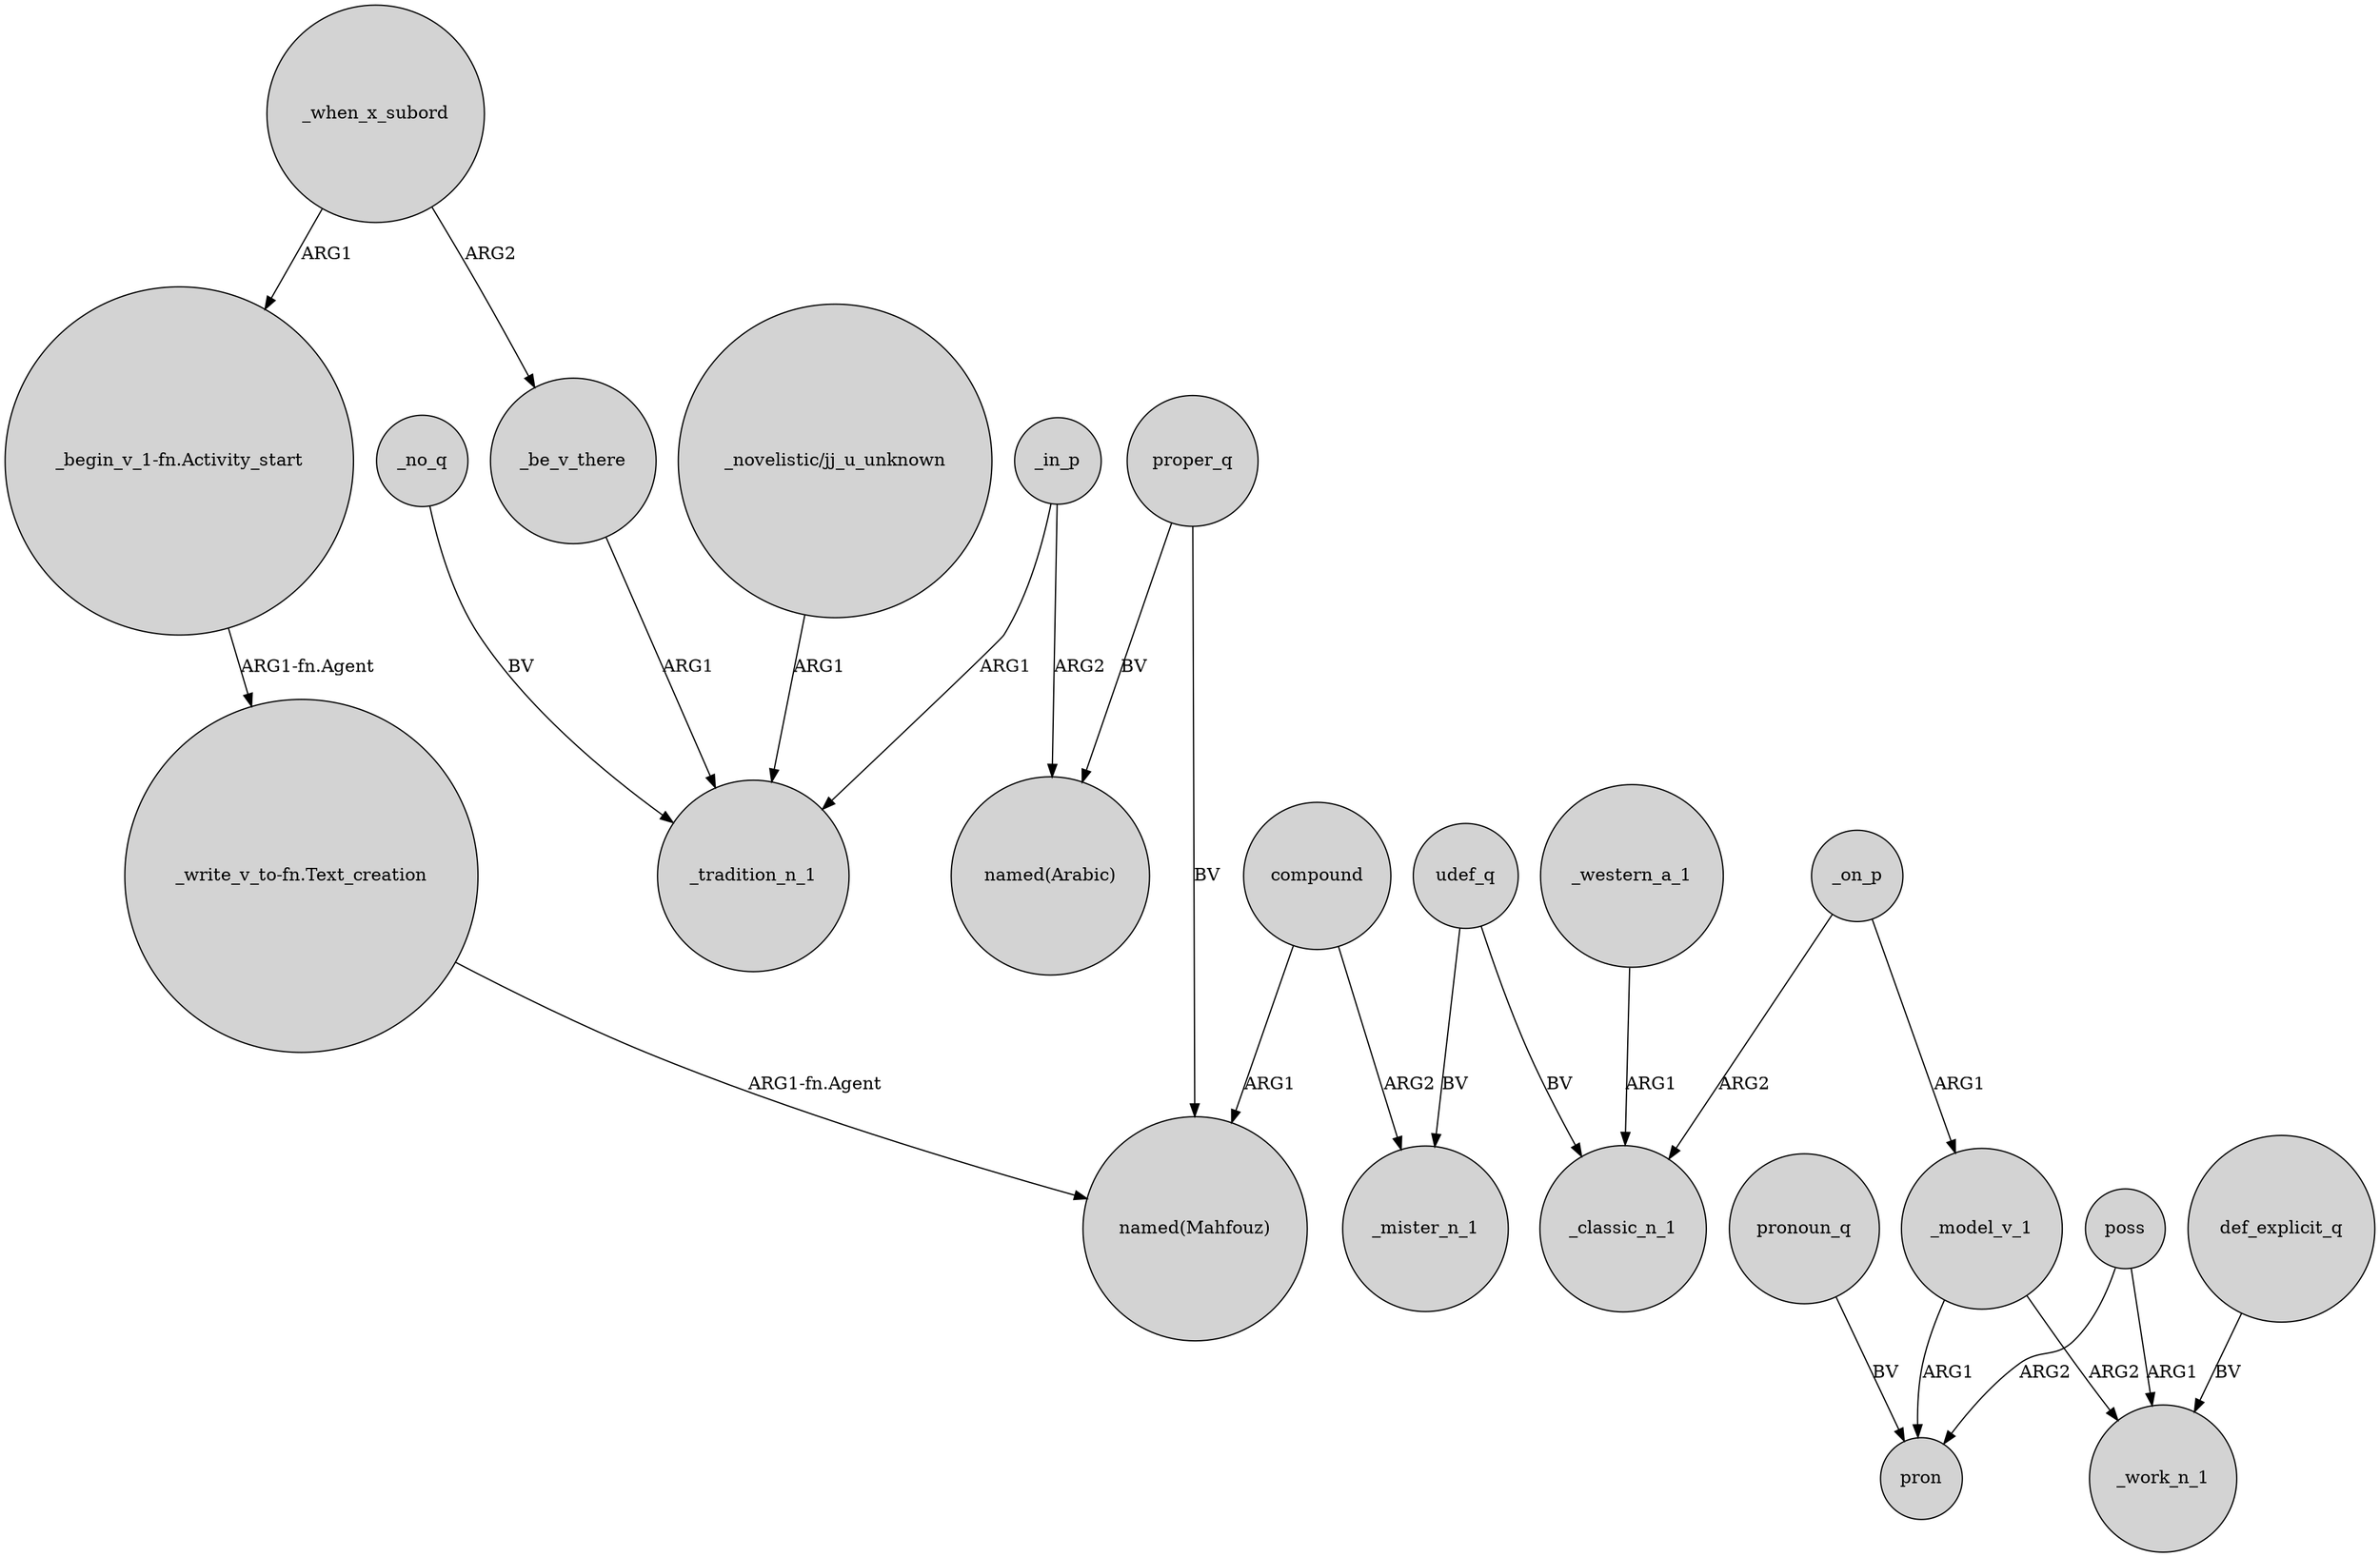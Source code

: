 digraph {
	node [shape=circle style=filled]
	_in_p -> _tradition_n_1 [label=ARG1]
	poss -> pron [label=ARG2]
	"_begin_v_1-fn.Activity_start" -> "_write_v_to-fn.Text_creation" [label="ARG1-fn.Agent"]
	compound -> _mister_n_1 [label=ARG2]
	_when_x_subord -> "_begin_v_1-fn.Activity_start" [label=ARG1]
	poss -> _work_n_1 [label=ARG1]
	udef_q -> _mister_n_1 [label=BV]
	proper_q -> "named(Arabic)" [label=BV]
	_on_p -> _model_v_1 [label=ARG1]
	_on_p -> _classic_n_1 [label=ARG2]
	_western_a_1 -> _classic_n_1 [label=ARG1]
	_be_v_there -> _tradition_n_1 [label=ARG1]
	pronoun_q -> pron [label=BV]
	"_novelistic/jj_u_unknown" -> _tradition_n_1 [label=ARG1]
	_model_v_1 -> pron [label=ARG1]
	_no_q -> _tradition_n_1 [label=BV]
	compound -> "named(Mahfouz)" [label=ARG1]
	udef_q -> _classic_n_1 [label=BV]
	_model_v_1 -> _work_n_1 [label=ARG2]
	_when_x_subord -> _be_v_there [label=ARG2]
	"_write_v_to-fn.Text_creation" -> "named(Mahfouz)" [label="ARG1-fn.Agent"]
	def_explicit_q -> _work_n_1 [label=BV]
	_in_p -> "named(Arabic)" [label=ARG2]
	proper_q -> "named(Mahfouz)" [label=BV]
}
